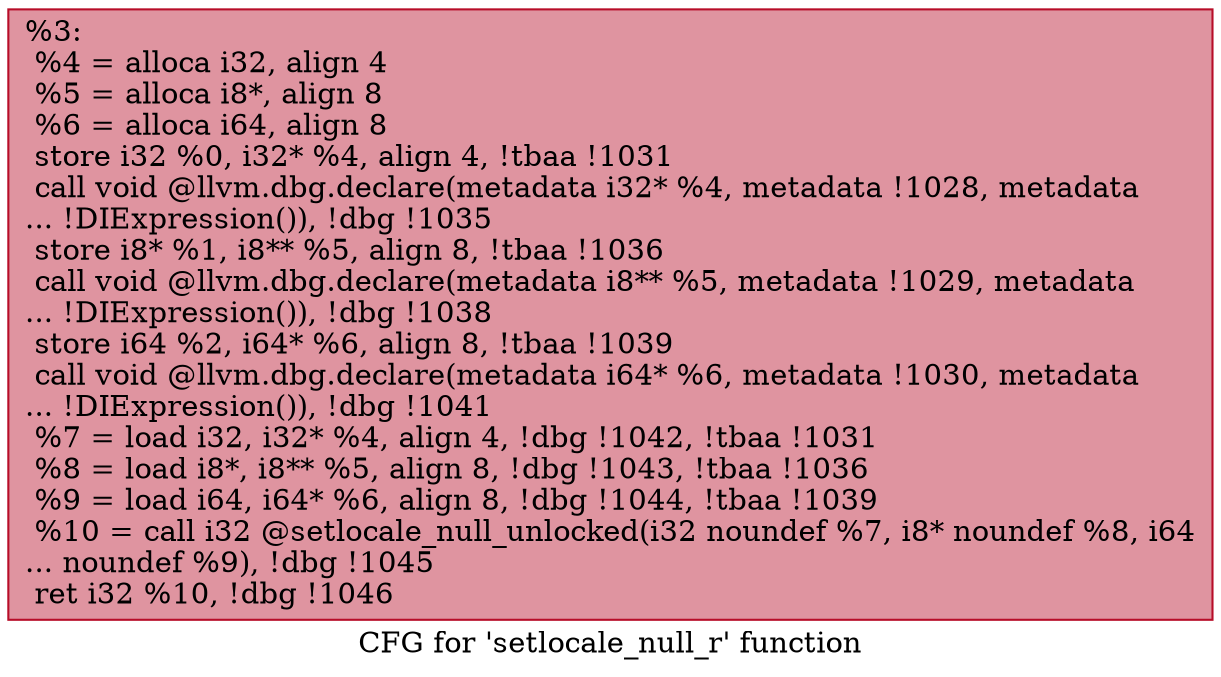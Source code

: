 digraph "CFG for 'setlocale_null_r' function" {
	label="CFG for 'setlocale_null_r' function";

	Node0x253e1c0 [shape=record,color="#b70d28ff", style=filled, fillcolor="#b70d2870",label="{%3:\l  %4 = alloca i32, align 4\l  %5 = alloca i8*, align 8\l  %6 = alloca i64, align 8\l  store i32 %0, i32* %4, align 4, !tbaa !1031\l  call void @llvm.dbg.declare(metadata i32* %4, metadata !1028, metadata\l... !DIExpression()), !dbg !1035\l  store i8* %1, i8** %5, align 8, !tbaa !1036\l  call void @llvm.dbg.declare(metadata i8** %5, metadata !1029, metadata\l... !DIExpression()), !dbg !1038\l  store i64 %2, i64* %6, align 8, !tbaa !1039\l  call void @llvm.dbg.declare(metadata i64* %6, metadata !1030, metadata\l... !DIExpression()), !dbg !1041\l  %7 = load i32, i32* %4, align 4, !dbg !1042, !tbaa !1031\l  %8 = load i8*, i8** %5, align 8, !dbg !1043, !tbaa !1036\l  %9 = load i64, i64* %6, align 8, !dbg !1044, !tbaa !1039\l  %10 = call i32 @setlocale_null_unlocked(i32 noundef %7, i8* noundef %8, i64\l... noundef %9), !dbg !1045\l  ret i32 %10, !dbg !1046\l}"];
}
